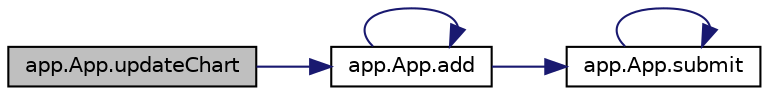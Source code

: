 digraph "app.App.updateChart"
{
  edge [fontname="Helvetica",fontsize="10",labelfontname="Helvetica",labelfontsize="10"];
  node [fontname="Helvetica",fontsize="10",shape=record];
  rankdir="LR";
  Node10 [label="app.App.updateChart",height=0.2,width=0.4,color="black", fillcolor="grey75", style="filled", fontcolor="black"];
  Node10 -> Node11 [color="midnightblue",fontsize="10",style="solid"];
  Node11 [label="app.App.add",height=0.2,width=0.4,color="black", fillcolor="white", style="filled",URL="$classapp_1_1_app.html#a12410afa08ea83e0e75958316f3bfa44"];
  Node11 -> Node11 [color="midnightblue",fontsize="10",style="solid"];
  Node11 -> Node12 [color="midnightblue",fontsize="10",style="solid"];
  Node12 [label="app.App.submit",height=0.2,width=0.4,color="black", fillcolor="white", style="filled",URL="$classapp_1_1_app.html#a5fa0636a03dcc38bf7bcf219d27167ca"];
  Node12 -> Node12 [color="midnightblue",fontsize="10",style="solid"];
}
